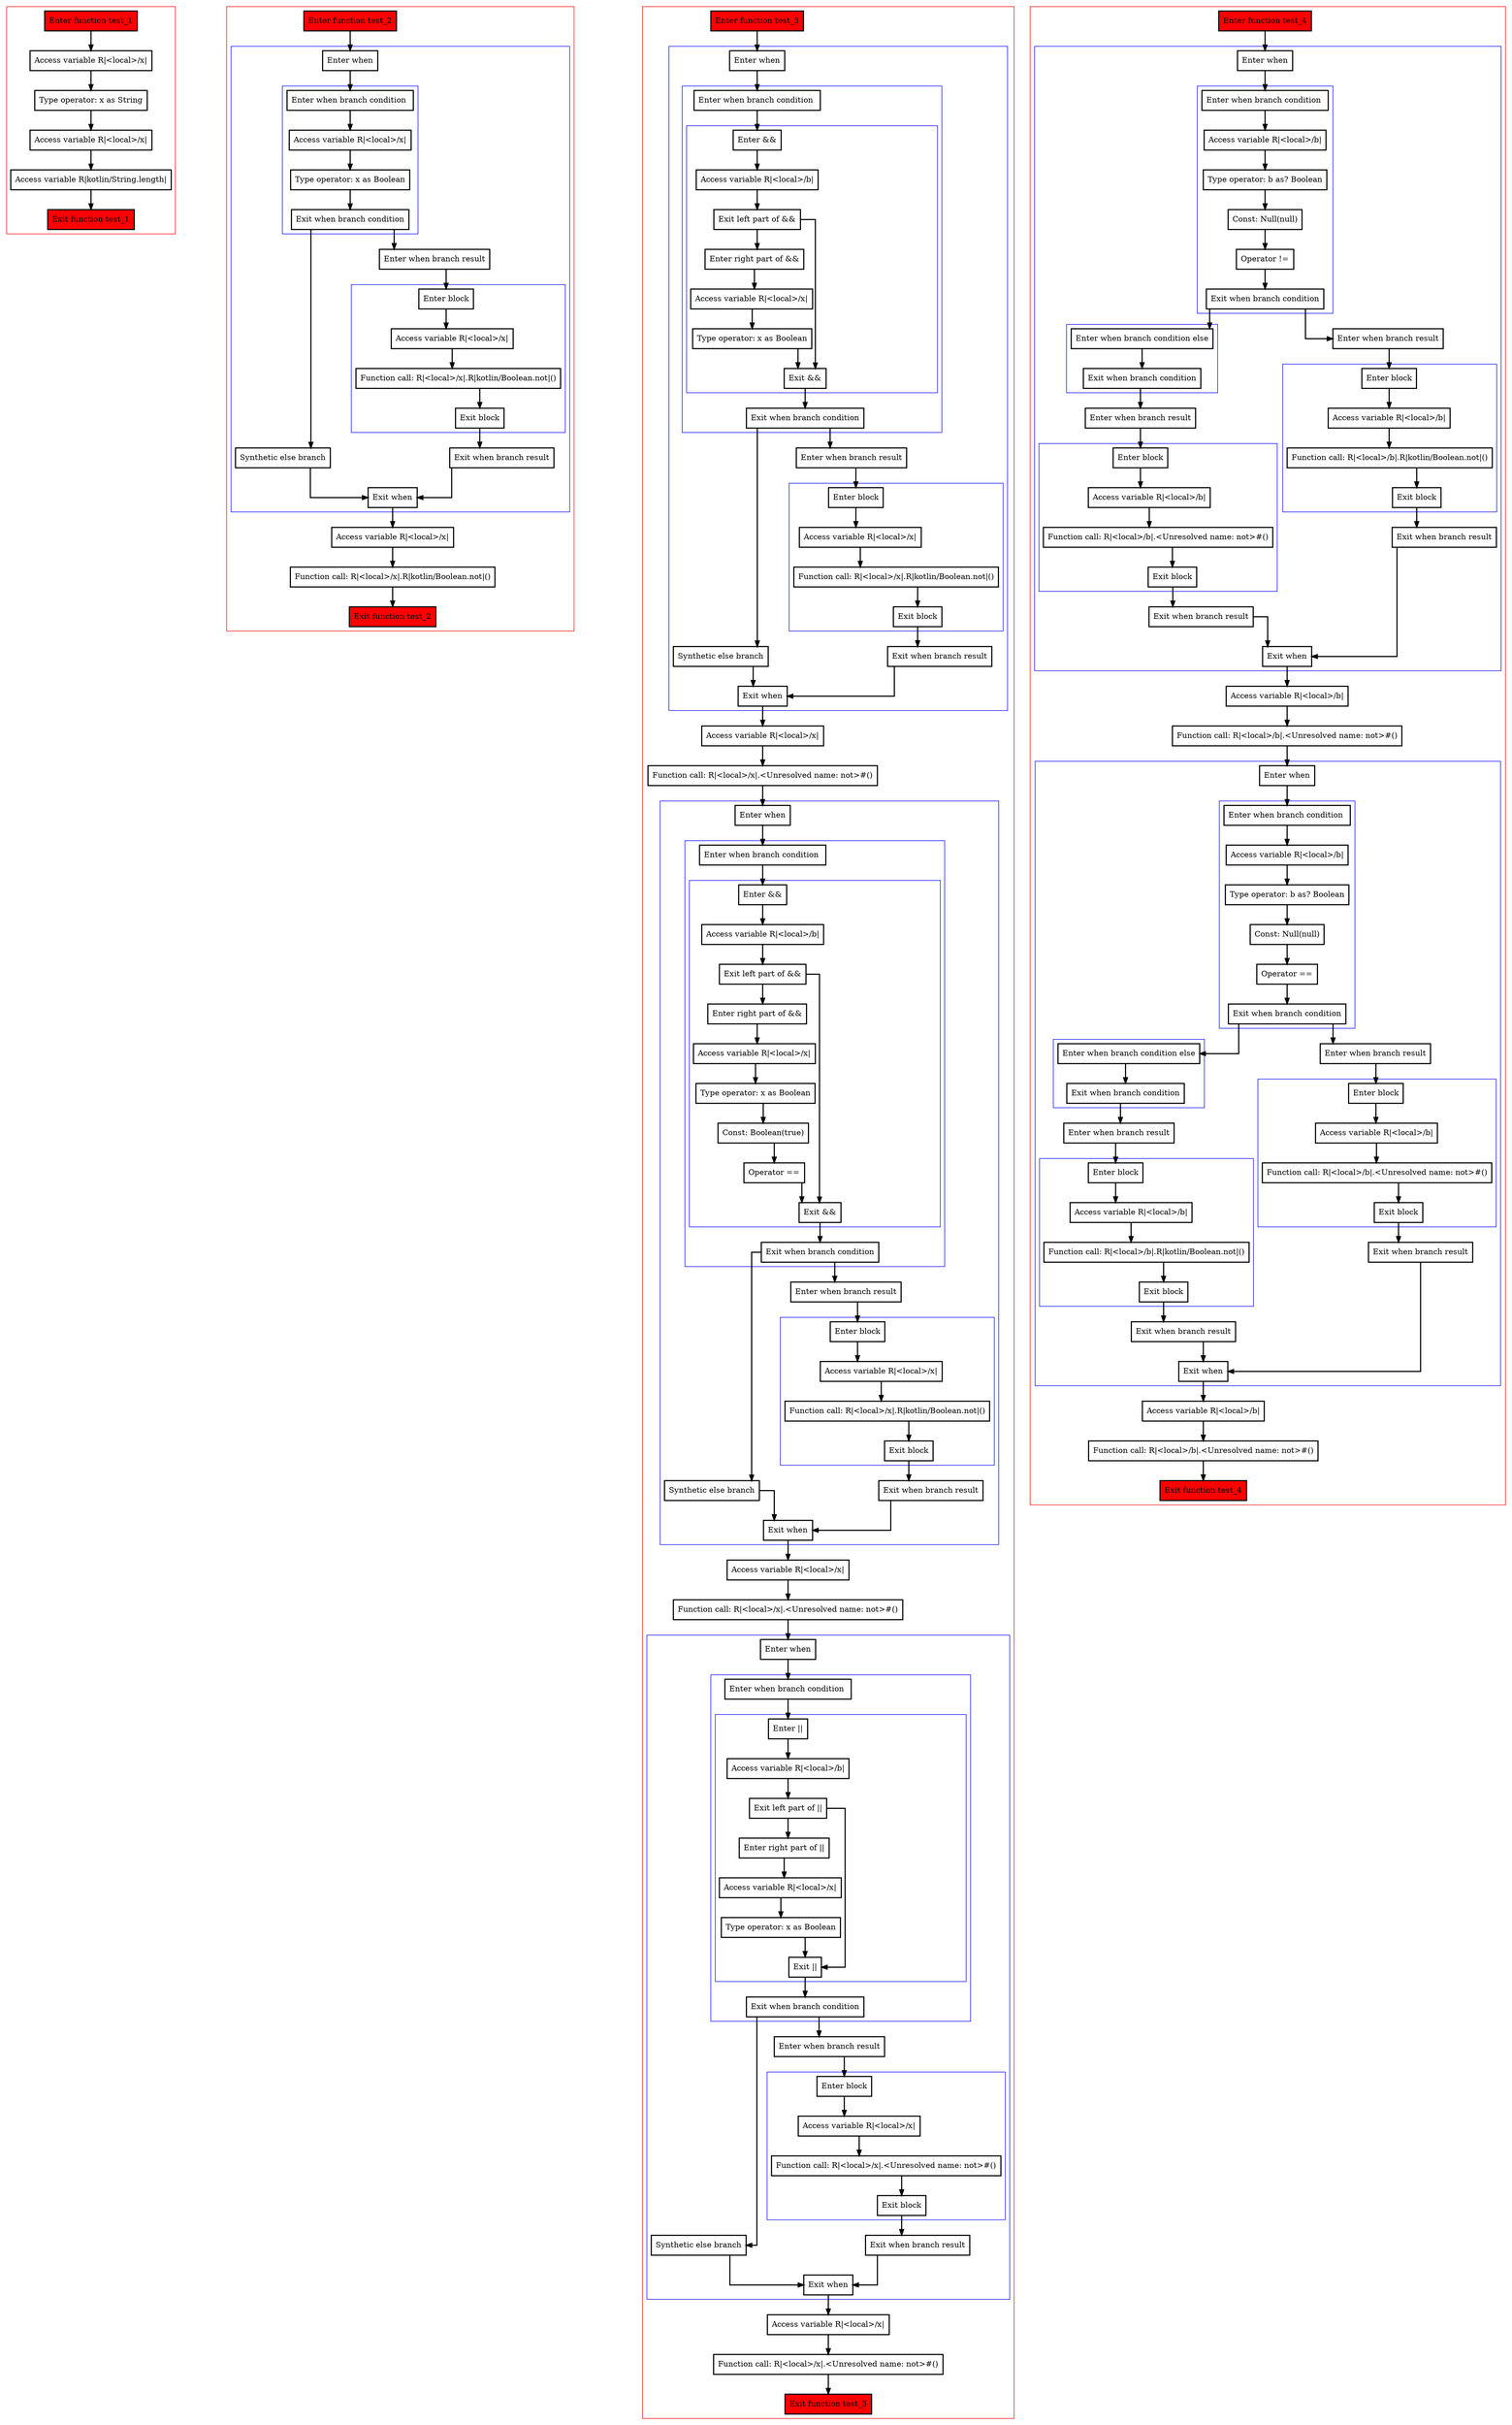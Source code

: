digraph casts_kt {
    graph [splines=ortho nodesep=3]
    node [shape=box penwidth=2]
    edge [penwidth=2]

    subgraph cluster_0 {
        color=red
        0 [label="Enter function test_1" style="filled" fillcolor=red];
        1 [label="Access variable R|<local>/x|"];
        2 [label="Type operator: x as String"];
        3 [label="Access variable R|<local>/x|"];
        4 [label="Access variable R|kotlin/String.length|"];
        5 [label="Exit function test_1" style="filled" fillcolor=red];
    }

    0 -> {1};
    1 -> {2};
    2 -> {3};
    3 -> {4};
    4 -> {5};

    subgraph cluster_1 {
        color=red
        6 [label="Enter function test_2" style="filled" fillcolor=red];
        subgraph cluster_2 {
            color=blue
            7 [label="Enter when"];
            subgraph cluster_3 {
                color=blue
                8 [label="Enter when branch condition "];
                9 [label="Access variable R|<local>/x|"];
                10 [label="Type operator: x as Boolean"];
                11 [label="Exit when branch condition"];
            }
            12 [label="Synthetic else branch"];
            13 [label="Enter when branch result"];
            subgraph cluster_4 {
                color=blue
                14 [label="Enter block"];
                15 [label="Access variable R|<local>/x|"];
                16 [label="Function call: R|<local>/x|.R|kotlin/Boolean.not|()"];
                17 [label="Exit block"];
            }
            18 [label="Exit when branch result"];
            19 [label="Exit when"];
        }
        20 [label="Access variable R|<local>/x|"];
        21 [label="Function call: R|<local>/x|.R|kotlin/Boolean.not|()"];
        22 [label="Exit function test_2" style="filled" fillcolor=red];
    }

    6 -> {7};
    7 -> {8};
    8 -> {9};
    9 -> {10};
    10 -> {11};
    11 -> {13 12};
    12 -> {19};
    13 -> {14};
    14 -> {15};
    15 -> {16};
    16 -> {17};
    17 -> {18};
    18 -> {19};
    19 -> {20};
    20 -> {21};
    21 -> {22};

    subgraph cluster_5 {
        color=red
        23 [label="Enter function test_3" style="filled" fillcolor=red];
        subgraph cluster_6 {
            color=blue
            24 [label="Enter when"];
            subgraph cluster_7 {
                color=blue
                25 [label="Enter when branch condition "];
                subgraph cluster_8 {
                    color=blue
                    26 [label="Enter &&"];
                    27 [label="Access variable R|<local>/b|"];
                    28 [label="Exit left part of &&"];
                    29 [label="Enter right part of &&"];
                    30 [label="Access variable R|<local>/x|"];
                    31 [label="Type operator: x as Boolean"];
                    32 [label="Exit &&"];
                }
                33 [label="Exit when branch condition"];
            }
            34 [label="Synthetic else branch"];
            35 [label="Enter when branch result"];
            subgraph cluster_9 {
                color=blue
                36 [label="Enter block"];
                37 [label="Access variable R|<local>/x|"];
                38 [label="Function call: R|<local>/x|.R|kotlin/Boolean.not|()"];
                39 [label="Exit block"];
            }
            40 [label="Exit when branch result"];
            41 [label="Exit when"];
        }
        42 [label="Access variable R|<local>/x|"];
        43 [label="Function call: R|<local>/x|.<Unresolved name: not>#()"];
        subgraph cluster_10 {
            color=blue
            44 [label="Enter when"];
            subgraph cluster_11 {
                color=blue
                45 [label="Enter when branch condition "];
                subgraph cluster_12 {
                    color=blue
                    46 [label="Enter &&"];
                    47 [label="Access variable R|<local>/b|"];
                    48 [label="Exit left part of &&"];
                    49 [label="Enter right part of &&"];
                    50 [label="Access variable R|<local>/x|"];
                    51 [label="Type operator: x as Boolean"];
                    52 [label="Const: Boolean(true)"];
                    53 [label="Operator =="];
                    54 [label="Exit &&"];
                }
                55 [label="Exit when branch condition"];
            }
            56 [label="Synthetic else branch"];
            57 [label="Enter when branch result"];
            subgraph cluster_13 {
                color=blue
                58 [label="Enter block"];
                59 [label="Access variable R|<local>/x|"];
                60 [label="Function call: R|<local>/x|.R|kotlin/Boolean.not|()"];
                61 [label="Exit block"];
            }
            62 [label="Exit when branch result"];
            63 [label="Exit when"];
        }
        64 [label="Access variable R|<local>/x|"];
        65 [label="Function call: R|<local>/x|.<Unresolved name: not>#()"];
        subgraph cluster_14 {
            color=blue
            66 [label="Enter when"];
            subgraph cluster_15 {
                color=blue
                67 [label="Enter when branch condition "];
                subgraph cluster_16 {
                    color=blue
                    68 [label="Enter ||"];
                    69 [label="Access variable R|<local>/b|"];
                    70 [label="Exit left part of ||"];
                    71 [label="Enter right part of ||"];
                    72 [label="Access variable R|<local>/x|"];
                    73 [label="Type operator: x as Boolean"];
                    74 [label="Exit ||"];
                }
                75 [label="Exit when branch condition"];
            }
            76 [label="Synthetic else branch"];
            77 [label="Enter when branch result"];
            subgraph cluster_17 {
                color=blue
                78 [label="Enter block"];
                79 [label="Access variable R|<local>/x|"];
                80 [label="Function call: R|<local>/x|.<Unresolved name: not>#()"];
                81 [label="Exit block"];
            }
            82 [label="Exit when branch result"];
            83 [label="Exit when"];
        }
        84 [label="Access variable R|<local>/x|"];
        85 [label="Function call: R|<local>/x|.<Unresolved name: not>#()"];
        86 [label="Exit function test_3" style="filled" fillcolor=red];
    }

    23 -> {24};
    24 -> {25};
    25 -> {26};
    26 -> {27};
    27 -> {28};
    28 -> {32 29};
    29 -> {30};
    30 -> {31};
    31 -> {32};
    32 -> {33};
    33 -> {35 34};
    34 -> {41};
    35 -> {36};
    36 -> {37};
    37 -> {38};
    38 -> {39};
    39 -> {40};
    40 -> {41};
    41 -> {42};
    42 -> {43};
    43 -> {44};
    44 -> {45};
    45 -> {46};
    46 -> {47};
    47 -> {48};
    48 -> {54 49};
    49 -> {50};
    50 -> {51};
    51 -> {52};
    52 -> {53};
    53 -> {54};
    54 -> {55};
    55 -> {57 56};
    56 -> {63};
    57 -> {58};
    58 -> {59};
    59 -> {60};
    60 -> {61};
    61 -> {62};
    62 -> {63};
    63 -> {64};
    64 -> {65};
    65 -> {66};
    66 -> {67};
    67 -> {68};
    68 -> {69};
    69 -> {70};
    70 -> {74 71};
    71 -> {72};
    72 -> {73};
    73 -> {74};
    74 -> {75};
    75 -> {77 76};
    76 -> {83};
    77 -> {78};
    78 -> {79};
    79 -> {80};
    80 -> {81};
    81 -> {82};
    82 -> {83};
    83 -> {84};
    84 -> {85};
    85 -> {86};

    subgraph cluster_18 {
        color=red
        87 [label="Enter function test_4" style="filled" fillcolor=red];
        subgraph cluster_19 {
            color=blue
            88 [label="Enter when"];
            subgraph cluster_20 {
                color=blue
                89 [label="Enter when branch condition "];
                90 [label="Access variable R|<local>/b|"];
                91 [label="Type operator: b as? Boolean"];
                92 [label="Const: Null(null)"];
                93 [label="Operator !="];
                94 [label="Exit when branch condition"];
            }
            subgraph cluster_21 {
                color=blue
                95 [label="Enter when branch condition else"];
                96 [label="Exit when branch condition"];
            }
            97 [label="Enter when branch result"];
            subgraph cluster_22 {
                color=blue
                98 [label="Enter block"];
                99 [label="Access variable R|<local>/b|"];
                100 [label="Function call: R|<local>/b|.<Unresolved name: not>#()"];
                101 [label="Exit block"];
            }
            102 [label="Exit when branch result"];
            103 [label="Enter when branch result"];
            subgraph cluster_23 {
                color=blue
                104 [label="Enter block"];
                105 [label="Access variable R|<local>/b|"];
                106 [label="Function call: R|<local>/b|.R|kotlin/Boolean.not|()"];
                107 [label="Exit block"];
            }
            108 [label="Exit when branch result"];
            109 [label="Exit when"];
        }
        110 [label="Access variable R|<local>/b|"];
        111 [label="Function call: R|<local>/b|.<Unresolved name: not>#()"];
        subgraph cluster_24 {
            color=blue
            112 [label="Enter when"];
            subgraph cluster_25 {
                color=blue
                113 [label="Enter when branch condition "];
                114 [label="Access variable R|<local>/b|"];
                115 [label="Type operator: b as? Boolean"];
                116 [label="Const: Null(null)"];
                117 [label="Operator =="];
                118 [label="Exit when branch condition"];
            }
            subgraph cluster_26 {
                color=blue
                119 [label="Enter when branch condition else"];
                120 [label="Exit when branch condition"];
            }
            121 [label="Enter when branch result"];
            subgraph cluster_27 {
                color=blue
                122 [label="Enter block"];
                123 [label="Access variable R|<local>/b|"];
                124 [label="Function call: R|<local>/b|.R|kotlin/Boolean.not|()"];
                125 [label="Exit block"];
            }
            126 [label="Exit when branch result"];
            127 [label="Enter when branch result"];
            subgraph cluster_28 {
                color=blue
                128 [label="Enter block"];
                129 [label="Access variable R|<local>/b|"];
                130 [label="Function call: R|<local>/b|.<Unresolved name: not>#()"];
                131 [label="Exit block"];
            }
            132 [label="Exit when branch result"];
            133 [label="Exit when"];
        }
        134 [label="Access variable R|<local>/b|"];
        135 [label="Function call: R|<local>/b|.<Unresolved name: not>#()"];
        136 [label="Exit function test_4" style="filled" fillcolor=red];
    }

    87 -> {88};
    88 -> {89};
    89 -> {90};
    90 -> {91};
    91 -> {92};
    92 -> {93};
    93 -> {94};
    94 -> {103 95};
    95 -> {96};
    96 -> {97};
    97 -> {98};
    98 -> {99};
    99 -> {100};
    100 -> {101};
    101 -> {102};
    102 -> {109};
    103 -> {104};
    104 -> {105};
    105 -> {106};
    106 -> {107};
    107 -> {108};
    108 -> {109};
    109 -> {110};
    110 -> {111};
    111 -> {112};
    112 -> {113};
    113 -> {114};
    114 -> {115};
    115 -> {116};
    116 -> {117};
    117 -> {118};
    118 -> {127 119};
    119 -> {120};
    120 -> {121};
    121 -> {122};
    122 -> {123};
    123 -> {124};
    124 -> {125};
    125 -> {126};
    126 -> {133};
    127 -> {128};
    128 -> {129};
    129 -> {130};
    130 -> {131};
    131 -> {132};
    132 -> {133};
    133 -> {134};
    134 -> {135};
    135 -> {136};

}
